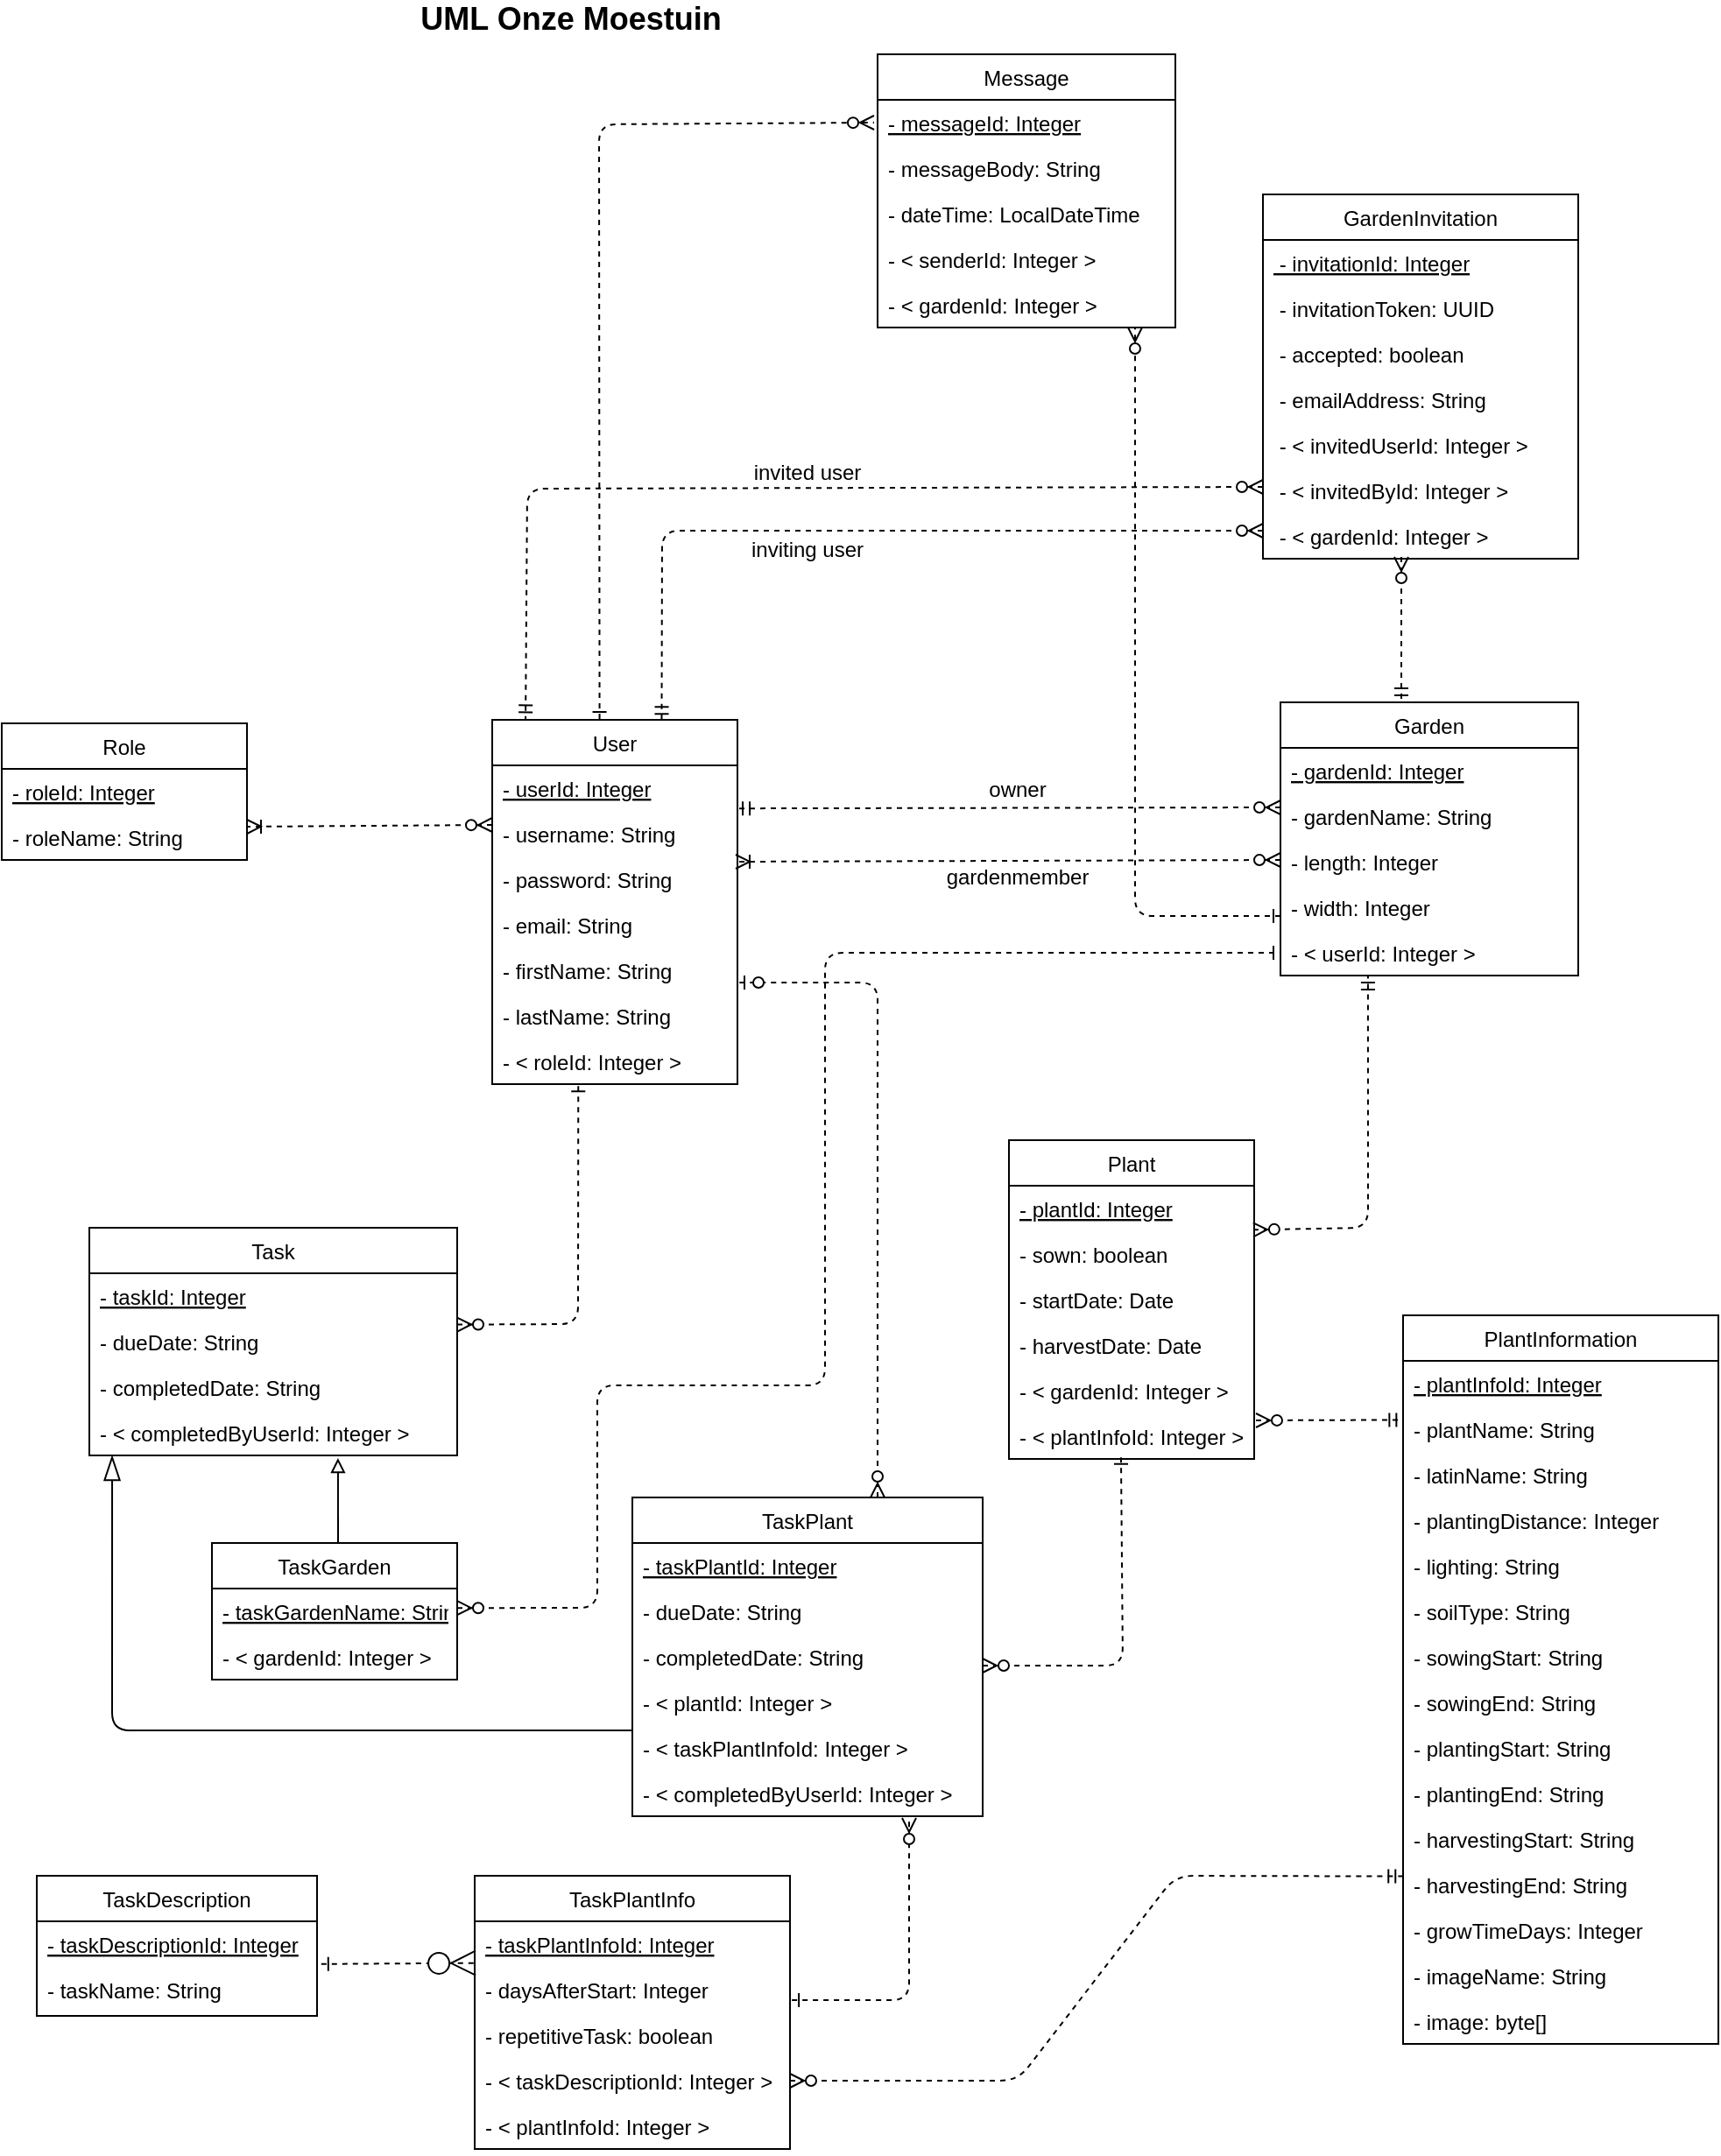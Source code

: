 <mxfile version="12.6.8" type="device"><diagram id="UogSrCtIEShTxzyLjX_1" name="Page-1"><mxGraphModel dx="2210" dy="1885" grid="1" gridSize="10" guides="1" tooltips="1" connect="1" arrows="1" fold="1" page="1" pageScale="1" pageWidth="850" pageHeight="1100" math="0" shadow="0"><root><mxCell id="0"/><mxCell id="1" parent="0"/><mxCell id="djUTZAOE7deF9iOS-QQW-1" value="User" style="swimlane;fontStyle=0;childLayout=stackLayout;horizontal=1;startSize=26;fillColor=none;horizontalStack=0;resizeParent=1;resizeParentMax=0;resizeLast=0;collapsible=1;marginBottom=0;" parent="1" vertex="1"><mxGeometry x="60" y="300" width="140" height="208" as="geometry"/></mxCell><mxCell id="djUTZAOE7deF9iOS-QQW-2" value="- userId: Integer" style="text;strokeColor=none;fillColor=none;align=left;verticalAlign=top;spacingLeft=4;spacingRight=4;overflow=hidden;rotatable=0;points=[[0,0.5],[1,0.5]];portConstraint=eastwest;fontStyle=4" parent="djUTZAOE7deF9iOS-QQW-1" vertex="1"><mxGeometry y="26" width="140" height="26" as="geometry"/></mxCell><mxCell id="djUTZAOE7deF9iOS-QQW-3" value="- username: String" style="text;strokeColor=none;fillColor=none;align=left;verticalAlign=top;spacingLeft=4;spacingRight=4;overflow=hidden;rotatable=0;points=[[0,0.5],[1,0.5]];portConstraint=eastwest;" parent="djUTZAOE7deF9iOS-QQW-1" vertex="1"><mxGeometry y="52" width="140" height="26" as="geometry"/></mxCell><mxCell id="djUTZAOE7deF9iOS-QQW-4" value="- password: String" style="text;strokeColor=none;fillColor=none;align=left;verticalAlign=top;spacingLeft=4;spacingRight=4;overflow=hidden;rotatable=0;points=[[0,0.5],[1,0.5]];portConstraint=eastwest;" parent="djUTZAOE7deF9iOS-QQW-1" vertex="1"><mxGeometry y="78" width="140" height="26" as="geometry"/></mxCell><mxCell id="3kXvqW-zchwsD1pzAPGb-5" value="- email: String" style="text;strokeColor=none;fillColor=none;align=left;verticalAlign=top;spacingLeft=4;spacingRight=4;overflow=hidden;rotatable=0;points=[[0,0.5],[1,0.5]];portConstraint=eastwest;labelBackgroundColor=none;" parent="djUTZAOE7deF9iOS-QQW-1" vertex="1"><mxGeometry y="104" width="140" height="26" as="geometry"/></mxCell><mxCell id="qppq0wnxwiq6HjnrG2Pm-5" value="- firstName: String" style="text;strokeColor=none;fillColor=none;align=left;verticalAlign=top;spacingLeft=4;spacingRight=4;overflow=hidden;rotatable=0;points=[[0,0.5],[1,0.5]];portConstraint=eastwest;labelBackgroundColor=none;" parent="djUTZAOE7deF9iOS-QQW-1" vertex="1"><mxGeometry y="130" width="140" height="26" as="geometry"/></mxCell><mxCell id="qppq0wnxwiq6HjnrG2Pm-6" value="- lastName: String" style="text;strokeColor=none;fillColor=none;align=left;verticalAlign=top;spacingLeft=4;spacingRight=4;overflow=hidden;rotatable=0;points=[[0,0.5],[1,0.5]];portConstraint=eastwest;labelBackgroundColor=none;" parent="djUTZAOE7deF9iOS-QQW-1" vertex="1"><mxGeometry y="156" width="140" height="26" as="geometry"/></mxCell><mxCell id="qppq0wnxwiq6HjnrG2Pm-29" value="- &lt; roleId: Integer &gt;" style="text;strokeColor=none;fillColor=none;align=left;verticalAlign=top;spacingLeft=4;spacingRight=4;overflow=hidden;rotatable=0;points=[[0,0.5],[1,0.5]];portConstraint=eastwest;labelBackgroundColor=none;" parent="djUTZAOE7deF9iOS-QQW-1" vertex="1"><mxGeometry y="182" width="140" height="26" as="geometry"/></mxCell><mxCell id="djUTZAOE7deF9iOS-QQW-5" value="Garden" style="swimlane;fontStyle=0;childLayout=stackLayout;horizontal=1;startSize=26;fillColor=none;horizontalStack=0;resizeParent=1;resizeParentMax=0;resizeLast=0;collapsible=1;marginBottom=0;resizeHeight=1;resizeWidth=1;" parent="1" vertex="1"><mxGeometry x="510" y="290" width="170" height="156" as="geometry"><mxRectangle x="480" y="150" width="70" height="26" as="alternateBounds"/></mxGeometry></mxCell><mxCell id="djUTZAOE7deF9iOS-QQW-6" value="- gardenId: Integer" style="text;strokeColor=none;fillColor=none;align=left;verticalAlign=top;spacingLeft=4;spacingRight=4;overflow=hidden;rotatable=0;points=[[0,0.5],[1,0.5]];portConstraint=eastwest;fontStyle=4" parent="djUTZAOE7deF9iOS-QQW-5" vertex="1"><mxGeometry y="26" width="170" height="26" as="geometry"/></mxCell><mxCell id="3kXvqW-zchwsD1pzAPGb-44" value="- gardenName: String" style="text;strokeColor=none;fillColor=none;align=left;verticalAlign=top;spacingLeft=4;spacingRight=4;overflow=hidden;rotatable=0;points=[[0,0.5],[1,0.5]];portConstraint=eastwest;" parent="djUTZAOE7deF9iOS-QQW-5" vertex="1"><mxGeometry y="52" width="170" height="26" as="geometry"/></mxCell><mxCell id="djUTZAOE7deF9iOS-QQW-7" value="- length: Integer" style="text;strokeColor=none;fillColor=none;align=left;verticalAlign=top;spacingLeft=4;spacingRight=4;overflow=hidden;rotatable=0;points=[[0,0.5],[1,0.5]];portConstraint=eastwest;" parent="djUTZAOE7deF9iOS-QQW-5" vertex="1"><mxGeometry y="78" width="170" height="26" as="geometry"/></mxCell><mxCell id="djUTZAOE7deF9iOS-QQW-23" value="- width: Integer" style="text;strokeColor=none;fillColor=none;align=left;verticalAlign=top;spacingLeft=4;spacingRight=4;overflow=hidden;rotatable=0;points=[[0,0.5],[1,0.5]];portConstraint=eastwest;" parent="djUTZAOE7deF9iOS-QQW-5" vertex="1"><mxGeometry y="104" width="170" height="26" as="geometry"/></mxCell><mxCell id="qppq0wnxwiq6HjnrG2Pm-7" value="- &lt; userId: Integer &gt;" style="text;strokeColor=none;fillColor=none;align=left;verticalAlign=top;spacingLeft=4;spacingRight=4;overflow=hidden;rotatable=0;points=[[0,0.5],[1,0.5]];portConstraint=eastwest;" parent="djUTZAOE7deF9iOS-QQW-5" vertex="1"><mxGeometry y="130" width="170" height="26" as="geometry"/></mxCell><mxCell id="djUTZAOE7deF9iOS-QQW-35" value="PlantInformation" style="swimlane;fontStyle=0;childLayout=stackLayout;horizontal=1;startSize=26;fillColor=none;horizontalStack=0;resizeParent=1;resizeParentMax=0;resizeLast=0;collapsible=1;marginBottom=0;" parent="1" vertex="1"><mxGeometry x="580" y="640" width="180" height="416" as="geometry"/></mxCell><mxCell id="djUTZAOE7deF9iOS-QQW-36" value="- plantInfoId: Integer" style="text;strokeColor=none;fillColor=none;align=left;verticalAlign=top;spacingLeft=4;spacingRight=4;overflow=hidden;rotatable=0;points=[[0,0.5],[1,0.5]];portConstraint=eastwest;fontStyle=4" parent="djUTZAOE7deF9iOS-QQW-35" vertex="1"><mxGeometry y="26" width="180" height="26" as="geometry"/></mxCell><mxCell id="3kXvqW-zchwsD1pzAPGb-3" value="- plantName: String" style="text;strokeColor=none;fillColor=none;align=left;verticalAlign=top;spacingLeft=4;spacingRight=4;overflow=hidden;rotatable=0;points=[[0,0.5],[1,0.5]];portConstraint=eastwest;" parent="djUTZAOE7deF9iOS-QQW-35" vertex="1"><mxGeometry y="52" width="180" height="26" as="geometry"/></mxCell><mxCell id="djUTZAOE7deF9iOS-QQW-37" value="- latinName: String" style="text;strokeColor=none;fillColor=none;align=left;verticalAlign=top;spacingLeft=4;spacingRight=4;overflow=hidden;rotatable=0;points=[[0,0.5],[1,0.5]];portConstraint=eastwest;" parent="djUTZAOE7deF9iOS-QQW-35" vertex="1"><mxGeometry y="78" width="180" height="26" as="geometry"/></mxCell><mxCell id="djUTZAOE7deF9iOS-QQW-38" value="- plantingDistance: Integer" style="text;strokeColor=none;fillColor=none;align=left;verticalAlign=top;spacingLeft=4;spacingRight=4;overflow=hidden;rotatable=0;points=[[0,0.5],[1,0.5]];portConstraint=eastwest;" parent="djUTZAOE7deF9iOS-QQW-35" vertex="1"><mxGeometry y="104" width="180" height="26" as="geometry"/></mxCell><mxCell id="djUTZAOE7deF9iOS-QQW-39" value="- lighting: String" style="text;strokeColor=none;fillColor=none;align=left;verticalAlign=top;spacingLeft=4;spacingRight=4;overflow=hidden;rotatable=0;points=[[0,0.5],[1,0.5]];portConstraint=eastwest;" parent="djUTZAOE7deF9iOS-QQW-35" vertex="1"><mxGeometry y="130" width="180" height="26" as="geometry"/></mxCell><mxCell id="djUTZAOE7deF9iOS-QQW-40" value="- soilType: String" style="text;strokeColor=none;fillColor=none;align=left;verticalAlign=top;spacingLeft=4;spacingRight=4;overflow=hidden;rotatable=0;points=[[0,0.5],[1,0.5]];portConstraint=eastwest;" parent="djUTZAOE7deF9iOS-QQW-35" vertex="1"><mxGeometry y="156" width="180" height="26" as="geometry"/></mxCell><mxCell id="djUTZAOE7deF9iOS-QQW-41" value="- sowingStart: String" style="text;strokeColor=none;fillColor=none;align=left;verticalAlign=top;spacingLeft=4;spacingRight=4;overflow=hidden;rotatable=0;points=[[0,0.5],[1,0.5]];portConstraint=eastwest;" parent="djUTZAOE7deF9iOS-QQW-35" vertex="1"><mxGeometry y="182" width="180" height="26" as="geometry"/></mxCell><mxCell id="djUTZAOE7deF9iOS-QQW-43" value="- sowingEnd: String" style="text;strokeColor=none;fillColor=none;align=left;verticalAlign=top;spacingLeft=4;spacingRight=4;overflow=hidden;rotatable=0;points=[[0,0.5],[1,0.5]];portConstraint=eastwest;" parent="djUTZAOE7deF9iOS-QQW-35" vertex="1"><mxGeometry y="208" width="180" height="26" as="geometry"/></mxCell><mxCell id="djUTZAOE7deF9iOS-QQW-44" value="- plantingStart: String" style="text;strokeColor=none;fillColor=none;align=left;verticalAlign=top;spacingLeft=4;spacingRight=4;overflow=hidden;rotatable=0;points=[[0,0.5],[1,0.5]];portConstraint=eastwest;" parent="djUTZAOE7deF9iOS-QQW-35" vertex="1"><mxGeometry y="234" width="180" height="26" as="geometry"/></mxCell><mxCell id="djUTZAOE7deF9iOS-QQW-45" value="- plantingEnd: String" style="text;strokeColor=none;fillColor=none;align=left;verticalAlign=top;spacingLeft=4;spacingRight=4;overflow=hidden;rotatable=0;points=[[0,0.5],[1,0.5]];portConstraint=eastwest;" parent="djUTZAOE7deF9iOS-QQW-35" vertex="1"><mxGeometry y="260" width="180" height="26" as="geometry"/></mxCell><mxCell id="djUTZAOE7deF9iOS-QQW-46" value="- harvestingStart: String" style="text;strokeColor=none;fillColor=none;align=left;verticalAlign=top;spacingLeft=4;spacingRight=4;overflow=hidden;rotatable=0;points=[[0,0.5],[1,0.5]];portConstraint=eastwest;" parent="djUTZAOE7deF9iOS-QQW-35" vertex="1"><mxGeometry y="286" width="180" height="26" as="geometry"/></mxCell><mxCell id="djUTZAOE7deF9iOS-QQW-47" value="- harvestingEnd: String" style="text;strokeColor=none;fillColor=none;align=left;verticalAlign=top;spacingLeft=4;spacingRight=4;overflow=hidden;rotatable=0;points=[[0,0.5],[1,0.5]];portConstraint=eastwest;" parent="djUTZAOE7deF9iOS-QQW-35" vertex="1"><mxGeometry y="312" width="180" height="26" as="geometry"/></mxCell><mxCell id="djUTZAOE7deF9iOS-QQW-88" value="- growTimeDays: Integer" style="text;strokeColor=none;fillColor=none;align=left;verticalAlign=top;spacingLeft=4;spacingRight=4;overflow=hidden;rotatable=0;points=[[0,0.5],[1,0.5]];portConstraint=eastwest;" parent="djUTZAOE7deF9iOS-QQW-35" vertex="1"><mxGeometry y="338" width="180" height="26" as="geometry"/></mxCell><mxCell id="djUTZAOE7deF9iOS-QQW-75" value="- imageName: String&#10;" style="text;strokeColor=none;fillColor=none;align=left;verticalAlign=top;spacingLeft=4;spacingRight=4;overflow=hidden;rotatable=0;points=[[0,0.5],[1,0.5]];portConstraint=eastwest;labelBackgroundColor=none;" parent="djUTZAOE7deF9iOS-QQW-35" vertex="1"><mxGeometry y="364" width="180" height="26" as="geometry"/></mxCell><mxCell id="qppq0wnxwiq6HjnrG2Pm-46" value="- image: byte[]&#10;" style="text;strokeColor=none;fillColor=none;align=left;verticalAlign=top;spacingLeft=4;spacingRight=4;overflow=hidden;rotatable=0;points=[[0,0.5],[1,0.5]];portConstraint=eastwest;labelBackgroundColor=none;" parent="djUTZAOE7deF9iOS-QQW-35" vertex="1"><mxGeometry y="390" width="180" height="26" as="geometry"/></mxCell><mxCell id="djUTZAOE7deF9iOS-QQW-49" value="Plant" style="swimlane;fontStyle=0;childLayout=stackLayout;horizontal=1;startSize=26;fillColor=none;horizontalStack=0;resizeParent=1;resizeParentMax=0;resizeLast=0;collapsible=1;marginBottom=0;" parent="1" vertex="1"><mxGeometry x="355" y="540" width="140" height="182" as="geometry"/></mxCell><mxCell id="djUTZAOE7deF9iOS-QQW-50" value="- plantId: Integer" style="text;strokeColor=none;fillColor=none;align=left;verticalAlign=top;spacingLeft=4;spacingRight=4;overflow=hidden;rotatable=0;points=[[0,0.5],[1,0.5]];portConstraint=eastwest;fontStyle=4" parent="djUTZAOE7deF9iOS-QQW-49" vertex="1"><mxGeometry y="26" width="140" height="26" as="geometry"/></mxCell><mxCell id="djUTZAOE7deF9iOS-QQW-55" value="- sown: boolean" style="text;strokeColor=none;fillColor=none;align=left;verticalAlign=top;spacingLeft=4;spacingRight=4;overflow=hidden;rotatable=0;points=[[0,0.5],[1,0.5]];portConstraint=eastwest;" parent="djUTZAOE7deF9iOS-QQW-49" vertex="1"><mxGeometry y="52" width="140" height="26" as="geometry"/></mxCell><mxCell id="qppq0wnxwiq6HjnrG2Pm-14" value="- startDate: Date" style="text;strokeColor=none;fillColor=none;align=left;verticalAlign=top;spacingLeft=4;spacingRight=4;overflow=hidden;rotatable=0;points=[[0,0.5],[1,0.5]];portConstraint=eastwest;" parent="djUTZAOE7deF9iOS-QQW-49" vertex="1"><mxGeometry y="78" width="140" height="26" as="geometry"/></mxCell><mxCell id="qppq0wnxwiq6HjnrG2Pm-15" value="- harvestDate: Date" style="text;strokeColor=none;fillColor=none;align=left;verticalAlign=top;spacingLeft=4;spacingRight=4;overflow=hidden;rotatable=0;points=[[0,0.5],[1,0.5]];portConstraint=eastwest;" parent="djUTZAOE7deF9iOS-QQW-49" vertex="1"><mxGeometry y="104" width="140" height="26" as="geometry"/></mxCell><mxCell id="djUTZAOE7deF9iOS-QQW-57" value="- &lt; gardenId: Integer &gt;" style="text;strokeColor=none;fillColor=none;align=left;verticalAlign=top;spacingLeft=4;spacingRight=4;overflow=hidden;rotatable=0;points=[[0,0.5],[1,0.5]];portConstraint=eastwest;" parent="djUTZAOE7deF9iOS-QQW-49" vertex="1"><mxGeometry y="130" width="140" height="26" as="geometry"/></mxCell><mxCell id="qppq0wnxwiq6HjnrG2Pm-16" value="- &lt; plantInfoId: Integer &gt;" style="text;strokeColor=none;fillColor=none;align=left;verticalAlign=top;spacingLeft=4;spacingRight=4;overflow=hidden;rotatable=0;points=[[0,0.5],[1,0.5]];portConstraint=eastwest;" parent="djUTZAOE7deF9iOS-QQW-49" vertex="1"><mxGeometry y="156" width="140" height="26" as="geometry"/></mxCell><mxCell id="djUTZAOE7deF9iOS-QQW-69" value="TaskPlant" style="swimlane;fontStyle=0;childLayout=stackLayout;horizontal=1;startSize=26;fillColor=none;horizontalStack=0;resizeParent=1;resizeParentMax=0;resizeLast=0;collapsible=1;marginBottom=0;" parent="1" vertex="1"><mxGeometry x="140" y="744" width="200" height="182" as="geometry"/></mxCell><mxCell id="djUTZAOE7deF9iOS-QQW-73" value="- taskPlantId: Integer" style="text;strokeColor=none;fillColor=none;align=left;verticalAlign=top;spacingLeft=4;spacingRight=4;overflow=hidden;rotatable=0;points=[[0,0.5],[1,0.5]];portConstraint=eastwest;fontStyle=4" parent="djUTZAOE7deF9iOS-QQW-69" vertex="1"><mxGeometry y="26" width="200" height="26" as="geometry"/></mxCell><mxCell id="3kXvqW-zchwsD1pzAPGb-43" value="- dueDate: String" style="text;strokeColor=none;fillColor=none;align=left;verticalAlign=top;spacingLeft=4;spacingRight=4;overflow=hidden;rotatable=0;points=[[0,0.5],[1,0.5]];portConstraint=eastwest;" parent="djUTZAOE7deF9iOS-QQW-69" vertex="1"><mxGeometry y="52" width="200" height="26" as="geometry"/></mxCell><mxCell id="202ROL2g0Z5YYktpvUlY-7" value="- completedDate: String" style="text;strokeColor=none;fillColor=none;align=left;verticalAlign=top;spacingLeft=4;spacingRight=4;overflow=hidden;rotatable=0;points=[[0,0.5],[1,0.5]];portConstraint=eastwest;" parent="djUTZAOE7deF9iOS-QQW-69" vertex="1"><mxGeometry y="78" width="200" height="26" as="geometry"/></mxCell><mxCell id="202ROL2g0Z5YYktpvUlY-8" value="- &lt; plantId: Integer &gt;" style="text;strokeColor=none;fillColor=none;align=left;verticalAlign=top;spacingLeft=4;spacingRight=4;overflow=hidden;rotatable=0;points=[[0,0.5],[1,0.5]];portConstraint=eastwest;" parent="djUTZAOE7deF9iOS-QQW-69" vertex="1"><mxGeometry y="104" width="200" height="26" as="geometry"/></mxCell><mxCell id="202ROL2g0Z5YYktpvUlY-10" value="- &lt; taskPlantInfoId: Integer &gt;" style="text;strokeColor=none;fillColor=none;align=left;verticalAlign=top;spacingLeft=4;spacingRight=4;overflow=hidden;rotatable=0;points=[[0,0.5],[1,0.5]];portConstraint=eastwest;" parent="djUTZAOE7deF9iOS-QQW-69" vertex="1"><mxGeometry y="130" width="200" height="26" as="geometry"/></mxCell><mxCell id="qppq0wnxwiq6HjnrG2Pm-17" value="- &lt; completedByUserId: Integer &gt;" style="text;strokeColor=none;fillColor=none;align=left;verticalAlign=top;spacingLeft=4;spacingRight=4;overflow=hidden;rotatable=0;points=[[0,0.5],[1,0.5]];portConstraint=eastwest;" parent="djUTZAOE7deF9iOS-QQW-69" vertex="1"><mxGeometry y="156" width="200" height="26" as="geometry"/></mxCell><mxCell id="3kXvqW-zchwsD1pzAPGb-6" value="TaskPlantInfo" style="swimlane;fontStyle=0;childLayout=stackLayout;horizontal=1;startSize=26;fillColor=none;horizontalStack=0;resizeParent=1;resizeParentMax=0;resizeLast=0;collapsible=1;marginBottom=0;labelBackgroundColor=none;" parent="1" vertex="1"><mxGeometry x="50" y="960" width="180" height="156" as="geometry"/></mxCell><mxCell id="3kXvqW-zchwsD1pzAPGb-8" value="- taskPlantInfoId: Integer" style="text;strokeColor=none;fillColor=none;align=left;verticalAlign=top;spacingLeft=4;spacingRight=4;overflow=hidden;rotatable=0;points=[[0,0.5],[1,0.5]];portConstraint=eastwest;fontStyle=4" parent="3kXvqW-zchwsD1pzAPGb-6" vertex="1"><mxGeometry y="26" width="180" height="26" as="geometry"/></mxCell><mxCell id="202ROL2g0Z5YYktpvUlY-2" value="- daysAfterStart: Integer" style="text;strokeColor=none;fillColor=none;align=left;verticalAlign=top;spacingLeft=4;spacingRight=4;overflow=hidden;rotatable=0;points=[[0,0.5],[1,0.5]];portConstraint=eastwest;" parent="3kXvqW-zchwsD1pzAPGb-6" vertex="1"><mxGeometry y="52" width="180" height="26" as="geometry"/></mxCell><mxCell id="202ROL2g0Z5YYktpvUlY-3" value="- repetitiveTask: boolean" style="text;strokeColor=none;fillColor=none;align=left;verticalAlign=top;spacingLeft=4;spacingRight=4;overflow=hidden;rotatable=0;points=[[0,0.5],[1,0.5]];portConstraint=eastwest;" parent="3kXvqW-zchwsD1pzAPGb-6" vertex="1"><mxGeometry y="78" width="180" height="26" as="geometry"/></mxCell><mxCell id="202ROL2g0Z5YYktpvUlY-13" value="- &lt; taskDescriptionId: Integer &gt;" style="text;strokeColor=none;fillColor=none;align=left;verticalAlign=top;spacingLeft=4;spacingRight=4;overflow=hidden;rotatable=0;points=[[0,0.5],[1,0.5]];portConstraint=eastwest;" parent="3kXvqW-zchwsD1pzAPGb-6" vertex="1"><mxGeometry y="104" width="180" height="26" as="geometry"/></mxCell><mxCell id="qppq0wnxwiq6HjnrG2Pm-19" value="- &lt; plantInfoId: Integer &gt;" style="text;strokeColor=none;fillColor=none;align=left;verticalAlign=top;spacingLeft=4;spacingRight=4;overflow=hidden;rotatable=0;points=[[0,0.5],[1,0.5]];portConstraint=eastwest;" parent="3kXvqW-zchwsD1pzAPGb-6" vertex="1"><mxGeometry y="130" width="180" height="26" as="geometry"/></mxCell><mxCell id="3kXvqW-zchwsD1pzAPGb-18" value="" style="fontSize=12;html=1;endArrow=ERoneToMany;startArrow=ERzeroToMany;exitX=0;exitY=0.5;exitDx=0;exitDy=0;dashed=1;" parent="1" edge="1"><mxGeometry width="100" height="100" relative="1" as="geometry"><mxPoint x="510" y="380" as="sourcePoint"/><mxPoint x="199" y="381" as="targetPoint"/></mxGeometry></mxCell><mxCell id="3kXvqW-zchwsD1pzAPGb-27" value="" style="fontSize=12;html=1;endArrow=ERmandOne;dashed=1;startArrow=ERzeroToMany;startFill=1;entryX=0.001;entryY=0.297;entryDx=0;entryDy=0;entryPerimeter=0;" parent="1" edge="1"><mxGeometry width="100" height="100" relative="1" as="geometry"><mxPoint x="496" y="700" as="sourcePoint"/><mxPoint x="580.18" y="699.722" as="targetPoint"/></mxGeometry></mxCell><mxCell id="3kXvqW-zchwsD1pzAPGb-30" value="" style="fontSize=12;html=1;endArrow=ERmandOne;exitX=1;exitY=0.5;exitDx=0;exitDy=0;dashed=1;startArrow=ERzeroToMany;startFill=1;entryX=-0.002;entryY=0.319;entryDx=0;entryDy=0;entryPerimeter=0;" parent="1" target="djUTZAOE7deF9iOS-QQW-47" edge="1"><mxGeometry width="100" height="100" relative="1" as="geometry"><mxPoint x="230" y="1077" as="sourcePoint"/><mxPoint x="570" y="960" as="targetPoint"/><Array as="points"><mxPoint x="360" y="1077"/><mxPoint x="450" y="960"/></Array></mxGeometry></mxCell><mxCell id="3kXvqW-zchwsD1pzAPGb-32" value="" style="fontSize=12;html=1;endArrow=ERone;endFill=0;dashed=1;startArrow=ERzeroToMany;startFill=1;entryX=0.457;entryY=0.956;entryDx=0;entryDy=0;entryPerimeter=0;" parent="1" target="qppq0wnxwiq6HjnrG2Pm-16" edge="1"><mxGeometry width="100" height="100" relative="1" as="geometry"><mxPoint x="340" y="840" as="sourcePoint"/><mxPoint x="420" y="730" as="targetPoint"/><Array as="points"><mxPoint x="420" y="840"/></Array></mxGeometry></mxCell><mxCell id="3kXvqW-zchwsD1pzAPGb-33" value="Task" style="swimlane;fontStyle=0;childLayout=stackLayout;horizontal=1;startSize=26;fillColor=none;horizontalStack=0;resizeParent=1;resizeParentMax=0;resizeLast=0;collapsible=1;marginBottom=0;labelBackgroundColor=none;" parent="1" vertex="1"><mxGeometry x="-170" y="590" width="210" height="130" as="geometry"/></mxCell><mxCell id="3kXvqW-zchwsD1pzAPGb-34" value="- taskId: Integer" style="text;strokeColor=none;fillColor=none;align=left;verticalAlign=top;spacingLeft=4;spacingRight=4;overflow=hidden;rotatable=0;points=[[0,0.5],[1,0.5]];portConstraint=eastwest;fontStyle=4" parent="3kXvqW-zchwsD1pzAPGb-33" vertex="1"><mxGeometry y="26" width="210" height="26" as="geometry"/></mxCell><mxCell id="3kXvqW-zchwsD1pzAPGb-35" value="- dueDate: String" style="text;strokeColor=none;fillColor=none;align=left;verticalAlign=top;spacingLeft=4;spacingRight=4;overflow=hidden;rotatable=0;points=[[0,0.5],[1,0.5]];portConstraint=eastwest;" parent="3kXvqW-zchwsD1pzAPGb-33" vertex="1"><mxGeometry y="52" width="210" height="26" as="geometry"/></mxCell><mxCell id="qppq0wnxwiq6HjnrG2Pm-42" value="- completedDate: String" style="text;strokeColor=none;fillColor=none;align=left;verticalAlign=top;spacingLeft=4;spacingRight=4;overflow=hidden;rotatable=0;points=[[0,0.5],[1,0.5]];portConstraint=eastwest;" parent="3kXvqW-zchwsD1pzAPGb-33" vertex="1"><mxGeometry y="78" width="210" height="26" as="geometry"/></mxCell><mxCell id="qppq0wnxwiq6HjnrG2Pm-44" value="- &lt; completedByUserId: Integer &gt;" style="text;strokeColor=none;fillColor=none;align=left;verticalAlign=top;spacingLeft=4;spacingRight=4;overflow=hidden;rotatable=0;points=[[0,0.5],[1,0.5]];portConstraint=eastwest;" parent="3kXvqW-zchwsD1pzAPGb-33" vertex="1"><mxGeometry y="104" width="210" height="26" as="geometry"/></mxCell><mxCell id="3kXvqW-zchwsD1pzAPGb-40" value="&lt;b style=&quot;font-size: 18px;&quot;&gt;UML Onze Moestuin&lt;/b&gt;" style="text;html=1;strokeColor=none;fillColor=none;align=center;verticalAlign=middle;whiteSpace=wrap;rounded=0;labelBackgroundColor=none;fontSize=18;" parent="1" vertex="1"><mxGeometry x="-40" y="-110" width="290" height="20" as="geometry"/></mxCell><mxCell id="202ROL2g0Z5YYktpvUlY-12" value="" style="fontSize=12;html=1;endArrow=ERzeroToMany;startArrow=ERone;dashed=1;exitX=1.017;exitY=-0.154;exitDx=0;exitDy=0;exitPerimeter=0;startFill=0;" parent="1" edge="1"><mxGeometry width="100" height="100" relative="1" as="geometry"><mxPoint x="231.06" y="1030.996" as="sourcePoint"/><mxPoint x="298" y="927" as="targetPoint"/><Array as="points"><mxPoint x="298" y="1031"/></Array></mxGeometry></mxCell><mxCell id="YOwr9WRY-ptLIcyEz-L3-1" value="GardenInvitation" style="swimlane;fontStyle=0;childLayout=stackLayout;horizontal=1;startSize=26;fillColor=none;horizontalStack=0;resizeParent=1;resizeParentMax=0;resizeLast=0;collapsible=1;marginBottom=0;" parent="1" vertex="1"><mxGeometry x="500" width="180" height="208" as="geometry"/></mxCell><mxCell id="YOwr9WRY-ptLIcyEz-L3-2" value=" - invitationId: Integer" style="text;strokeColor=none;fillColor=none;align=left;verticalAlign=top;spacingLeft=4;spacingRight=4;overflow=hidden;rotatable=0;points=[[0,0.5],[1,0.5]];portConstraint=eastwest;fontStyle=4" parent="YOwr9WRY-ptLIcyEz-L3-1" vertex="1"><mxGeometry y="26" width="180" height="26" as="geometry"/></mxCell><mxCell id="YDl4qql3Bpwbh7ETJHwB-7" value=" - invitationToken: UUID" style="text;strokeColor=none;fillColor=none;align=left;verticalAlign=top;spacingLeft=4;spacingRight=4;overflow=hidden;rotatable=0;points=[[0,0.5],[1,0.5]];portConstraint=eastwest;" parent="YOwr9WRY-ptLIcyEz-L3-1" vertex="1"><mxGeometry y="52" width="180" height="26" as="geometry"/></mxCell><mxCell id="YOwr9WRY-ptLIcyEz-L3-3" value=" - accepted: boolean" style="text;strokeColor=none;fillColor=none;align=left;verticalAlign=top;spacingLeft=4;spacingRight=4;overflow=hidden;rotatable=0;points=[[0,0.5],[1,0.5]];portConstraint=eastwest;" parent="YOwr9WRY-ptLIcyEz-L3-1" vertex="1"><mxGeometry y="78" width="180" height="26" as="geometry"/></mxCell><mxCell id="YOwr9WRY-ptLIcyEz-L3-4" value=" - emailAddress: String" style="text;strokeColor=none;fillColor=none;align=left;verticalAlign=top;spacingLeft=4;spacingRight=4;overflow=hidden;rotatable=0;points=[[0,0.5],[1,0.5]];portConstraint=eastwest;" parent="YOwr9WRY-ptLIcyEz-L3-1" vertex="1"><mxGeometry y="104" width="180" height="26" as="geometry"/></mxCell><mxCell id="YOwr9WRY-ptLIcyEz-L3-5" value=" - &lt; invitedUserId: Integer &gt;" style="text;strokeColor=none;fillColor=none;align=left;verticalAlign=top;spacingLeft=4;spacingRight=4;overflow=hidden;rotatable=0;points=[[0,0.5],[1,0.5]];portConstraint=eastwest;" parent="YOwr9WRY-ptLIcyEz-L3-1" vertex="1"><mxGeometry y="130" width="180" height="26" as="geometry"/></mxCell><mxCell id="YOwr9WRY-ptLIcyEz-L3-6" value=" - &lt; invitedById: Integer &gt;" style="text;strokeColor=none;fillColor=none;align=left;verticalAlign=top;spacingLeft=4;spacingRight=4;overflow=hidden;rotatable=0;points=[[0,0.5],[1,0.5]];portConstraint=eastwest;" parent="YOwr9WRY-ptLIcyEz-L3-1" vertex="1"><mxGeometry y="156" width="180" height="26" as="geometry"/></mxCell><mxCell id="YOwr9WRY-ptLIcyEz-L3-7" value=" - &lt; gardenId: Integer &gt;" style="text;strokeColor=none;fillColor=none;align=left;verticalAlign=top;spacingLeft=4;spacingRight=4;overflow=hidden;rotatable=0;points=[[0,0.5],[1,0.5]];portConstraint=eastwest;" parent="YOwr9WRY-ptLIcyEz-L3-1" vertex="1"><mxGeometry y="182" width="180" height="26" as="geometry"/></mxCell><mxCell id="YOwr9WRY-ptLIcyEz-L3-8" value="" style="fontSize=12;html=1;endArrow=ERmandOne;dashed=1;startArrow=ERzeroToMany;startFill=1;entryX=0.691;entryY=0.008;entryDx=0;entryDy=0;entryPerimeter=0;" parent="1" edge="1"><mxGeometry width="100" height="100" relative="1" as="geometry"><mxPoint x="500" y="192" as="sourcePoint"/><mxPoint x="156.74" y="300.664" as="targetPoint"/><Array as="points"><mxPoint x="157" y="192"/></Array></mxGeometry></mxCell><mxCell id="phoCnEdtSvXrXIgbBBjo-1" value="" style="fontSize=12;html=1;endArrow=ERmandOne;dashed=1;startArrow=ERzeroToMany;startFill=1;exitX=0;exitY=0.5;exitDx=0;exitDy=0;entryX=0.136;entryY=0.008;entryDx=0;entryDy=0;entryPerimeter=0;" parent="1" edge="1"><mxGeometry width="100" height="100" relative="1" as="geometry"><mxPoint x="500" y="167" as="sourcePoint"/><mxPoint x="79.04" y="299.664" as="targetPoint"/><Array as="points"><mxPoint x="80" y="168"/></Array></mxGeometry></mxCell><mxCell id="phoCnEdtSvXrXIgbBBjo-2" value="" style="fontSize=12;html=1;endArrow=ERmandOne;dashed=1;startArrow=ERzeroToMany;startFill=1;" parent="1" edge="1"><mxGeometry width="100" height="100" relative="1" as="geometry"><mxPoint x="579" y="207" as="sourcePoint"/><mxPoint x="579" y="290" as="targetPoint"/><Array as="points"/></mxGeometry></mxCell><mxCell id="Ym63QYHViJFPp8wTSiql-1" value="" style="fontSize=12;html=1;endArrow=ERzeroToOne;dashed=1;startArrow=ERzeroToMany;startFill=1;endFill=1;entryX=1;entryY=0.769;entryDx=0;entryDy=0;entryPerimeter=0;" parent="1" target="qppq0wnxwiq6HjnrG2Pm-5" edge="1"><mxGeometry width="100" height="100" relative="1" as="geometry"><mxPoint x="280" y="744" as="sourcePoint"/><mxPoint x="280" y="511" as="targetPoint"/><Array as="points"><mxPoint x="280" y="450"/></Array></mxGeometry></mxCell><mxCell id="YDl4qql3Bpwbh7ETJHwB-1" value="inviting user" style="text;html=1;strokeColor=none;fillColor=none;align=center;verticalAlign=middle;whiteSpace=wrap;rounded=0;" parent="1" vertex="1"><mxGeometry x="200" y="193" width="80" height="20" as="geometry"/></mxCell><mxCell id="YDl4qql3Bpwbh7ETJHwB-2" value="invited user" style="text;html=1;strokeColor=none;fillColor=none;align=center;verticalAlign=middle;whiteSpace=wrap;rounded=0;" parent="1" vertex="1"><mxGeometry x="200" y="149" width="80" height="20" as="geometry"/></mxCell><mxCell id="YDl4qql3Bpwbh7ETJHwB-4" style="edgeStyle=orthogonalEdgeStyle;rounded=0;orthogonalLoop=1;jettySize=auto;html=1;exitX=0.5;exitY=1;exitDx=0;exitDy=0;" parent="1" source="YDl4qql3Bpwbh7ETJHwB-2" target="YDl4qql3Bpwbh7ETJHwB-2" edge="1"><mxGeometry relative="1" as="geometry"/></mxCell><mxCell id="qppq0wnxwiq6HjnrG2Pm-1" value="" style="fontSize=12;html=1;endArrow=ERmandOne;startArrow=ERzeroToMany;exitX=0;exitY=0.5;exitDx=0;exitDy=0;dashed=1;entryX=0.993;entryY=0.138;entryDx=0;entryDy=0;entryPerimeter=0;startFill=1;endFill=0;" parent="1" edge="1"><mxGeometry width="100" height="100" relative="1" as="geometry"><mxPoint x="510" y="350" as="sourcePoint"/><mxPoint x="199.02" y="350.588" as="targetPoint"/></mxGeometry></mxCell><mxCell id="qppq0wnxwiq6HjnrG2Pm-3" value="owner" style="text;html=1;strokeColor=none;fillColor=none;align=center;verticalAlign=middle;whiteSpace=wrap;rounded=0;" parent="1" vertex="1"><mxGeometry x="320" y="330" width="80" height="20" as="geometry"/></mxCell><mxCell id="qppq0wnxwiq6HjnrG2Pm-4" value="&lt;div&gt;gardenmember&lt;/div&gt;" style="text;html=1;strokeColor=none;fillColor=none;align=center;verticalAlign=middle;whiteSpace=wrap;rounded=0;" parent="1" vertex="1"><mxGeometry x="320" y="380" width="80" height="20" as="geometry"/></mxCell><mxCell id="qppq0wnxwiq6HjnrG2Pm-8" value="" style="fontSize=12;html=1;endArrow=ERmandOne;endFill=0;dashed=1;entryX=0.464;entryY=1;entryDx=0;entryDy=0;entryPerimeter=0;startArrow=ERzeroToMany;startFill=1;exitX=0.996;exitY=-0.033;exitDx=0;exitDy=0;exitPerimeter=0;" parent="1" edge="1"><mxGeometry width="100" height="100" relative="1" as="geometry"><mxPoint x="494.44" y="591.142" as="sourcePoint"/><mxPoint x="559.96" y="446" as="targetPoint"/><Array as="points"><mxPoint x="560" y="590"/></Array></mxGeometry></mxCell><mxCell id="qppq0wnxwiq6HjnrG2Pm-22" value="Role" style="swimlane;fontStyle=0;childLayout=stackLayout;horizontal=1;startSize=26;fillColor=none;horizontalStack=0;resizeParent=1;resizeParentMax=0;resizeLast=0;collapsible=1;marginBottom=0;" parent="1" vertex="1"><mxGeometry x="-220" y="302" width="140" height="78" as="geometry"/></mxCell><mxCell id="qppq0wnxwiq6HjnrG2Pm-23" value="- roleId: Integer" style="text;strokeColor=none;fillColor=none;align=left;verticalAlign=top;spacingLeft=4;spacingRight=4;overflow=hidden;rotatable=0;points=[[0,0.5],[1,0.5]];portConstraint=eastwest;fontStyle=4" parent="qppq0wnxwiq6HjnrG2Pm-22" vertex="1"><mxGeometry y="26" width="140" height="26" as="geometry"/></mxCell><mxCell id="qppq0wnxwiq6HjnrG2Pm-24" value="- roleName: String" style="text;strokeColor=none;fillColor=none;align=left;verticalAlign=top;spacingLeft=4;spacingRight=4;overflow=hidden;rotatable=0;points=[[0,0.5],[1,0.5]];portConstraint=eastwest;" parent="qppq0wnxwiq6HjnrG2Pm-22" vertex="1"><mxGeometry y="52" width="140" height="26" as="geometry"/></mxCell><mxCell id="qppq0wnxwiq6HjnrG2Pm-30" value="" style="fontSize=12;html=1;endArrow=ERoneToMany;startArrow=ERzeroToMany;exitX=0;exitY=0.5;exitDx=0;exitDy=0;dashed=1;endFill=0;" parent="1" edge="1"><mxGeometry width="100" height="100" relative="1" as="geometry"><mxPoint x="60" y="360" as="sourcePoint"/><mxPoint x="-80" y="361" as="targetPoint"/></mxGeometry></mxCell><mxCell id="qppq0wnxwiq6HjnrG2Pm-32" value="Message" style="swimlane;fontStyle=0;childLayout=stackLayout;horizontal=1;startSize=26;fillColor=none;horizontalStack=0;resizeParent=1;resizeParentMax=0;resizeLast=0;collapsible=1;marginBottom=0;resizeHeight=1;resizeWidth=1;" parent="1" vertex="1"><mxGeometry x="280" y="-80" width="170" height="156" as="geometry"><mxRectangle x="480" y="150" width="70" height="26" as="alternateBounds"/></mxGeometry></mxCell><mxCell id="qppq0wnxwiq6HjnrG2Pm-33" value="- messageId: Integer" style="text;strokeColor=none;fillColor=none;align=left;verticalAlign=top;spacingLeft=4;spacingRight=4;overflow=hidden;rotatable=0;points=[[0,0.5],[1,0.5]];portConstraint=eastwest;fontStyle=4" parent="qppq0wnxwiq6HjnrG2Pm-32" vertex="1"><mxGeometry y="26" width="170" height="26" as="geometry"/></mxCell><mxCell id="qppq0wnxwiq6HjnrG2Pm-34" value="- messageBody: String" style="text;strokeColor=none;fillColor=none;align=left;verticalAlign=top;spacingLeft=4;spacingRight=4;overflow=hidden;rotatable=0;points=[[0,0.5],[1,0.5]];portConstraint=eastwest;" parent="qppq0wnxwiq6HjnrG2Pm-32" vertex="1"><mxGeometry y="52" width="170" height="26" as="geometry"/></mxCell><mxCell id="qppq0wnxwiq6HjnrG2Pm-35" value="- dateTime: LocalDateTime" style="text;strokeColor=none;fillColor=none;align=left;verticalAlign=top;spacingLeft=4;spacingRight=4;overflow=hidden;rotatable=0;points=[[0,0.5],[1,0.5]];portConstraint=eastwest;" parent="qppq0wnxwiq6HjnrG2Pm-32" vertex="1"><mxGeometry y="78" width="170" height="26" as="geometry"/></mxCell><mxCell id="qppq0wnxwiq6HjnrG2Pm-36" value="- &lt; senderId: Integer &gt;" style="text;strokeColor=none;fillColor=none;align=left;verticalAlign=top;spacingLeft=4;spacingRight=4;overflow=hidden;rotatable=0;points=[[0,0.5],[1,0.5]];portConstraint=eastwest;" parent="qppq0wnxwiq6HjnrG2Pm-32" vertex="1"><mxGeometry y="104" width="170" height="26" as="geometry"/></mxCell><mxCell id="qppq0wnxwiq6HjnrG2Pm-41" value="- &lt; gardenId: Integer &gt;" style="text;strokeColor=none;fillColor=none;align=left;verticalAlign=top;spacingLeft=4;spacingRight=4;overflow=hidden;rotatable=0;points=[[0,0.5],[1,0.5]];portConstraint=eastwest;" parent="qppq0wnxwiq6HjnrG2Pm-32" vertex="1"><mxGeometry y="130" width="170" height="26" as="geometry"/></mxCell><mxCell id="qppq0wnxwiq6HjnrG2Pm-38" value="" style="fontSize=12;html=1;endArrow=ERzeroToMany;endFill=1;dashed=1;startArrow=ERone;startFill=0;exitX=0.452;exitY=-0.017;exitDx=0;exitDy=0;exitPerimeter=0;entryX=0;entryY=0.5;entryDx=0;entryDy=0;" parent="1" edge="1"><mxGeometry width="100" height="100" relative="1" as="geometry"><mxPoint x="121.28" y="299.464" as="sourcePoint"/><mxPoint x="278" y="-41" as="targetPoint"/><Array as="points"><mxPoint x="121" y="-40"/></Array></mxGeometry></mxCell><mxCell id="qppq0wnxwiq6HjnrG2Pm-39" value="" style="fontSize=12;html=1;endArrow=ERzeroToMany;endFill=1;dashed=1;startArrow=ERone;startFill=0;" parent="1" edge="1"><mxGeometry width="100" height="100" relative="1" as="geometry"><mxPoint x="510" y="412" as="sourcePoint"/><mxPoint x="427" y="76" as="targetPoint"/><Array as="points"><mxPoint x="427" y="412"/></Array></mxGeometry></mxCell><mxCell id="qppq0wnxwiq6HjnrG2Pm-43" value="" style="fontSize=12;html=1;endArrow=ERone;dashed=1;startArrow=ERzeroToMany;startFill=1;entryX=0.351;entryY=1.199;entryDx=0;entryDy=0;entryPerimeter=0;endFill=0;" parent="1" edge="1"><mxGeometry width="100" height="100" relative="1" as="geometry"><mxPoint x="40" y="645.28" as="sourcePoint"/><mxPoint x="109.14" y="508.174" as="targetPoint"/><Array as="points"><mxPoint x="109" y="645"/></Array></mxGeometry></mxCell><mxCell id="qppq0wnxwiq6HjnrG2Pm-47" value="TaskGarden" style="swimlane;fontStyle=0;childLayout=stackLayout;horizontal=1;startSize=26;fillColor=none;horizontalStack=0;resizeParent=1;resizeParentMax=0;resizeLast=0;collapsible=1;marginBottom=0;labelBackgroundColor=none;" parent="1" vertex="1"><mxGeometry x="-100" y="770" width="140" height="78" as="geometry"/></mxCell><mxCell id="qppq0wnxwiq6HjnrG2Pm-48" value="- taskGardenName: String" style="text;strokeColor=none;fillColor=none;align=left;verticalAlign=top;spacingLeft=4;spacingRight=4;overflow=hidden;rotatable=0;points=[[0,0.5],[1,0.5]];portConstraint=eastwest;fontStyle=4" parent="qppq0wnxwiq6HjnrG2Pm-47" vertex="1"><mxGeometry y="26" width="140" height="26" as="geometry"/></mxCell><mxCell id="qppq0wnxwiq6HjnrG2Pm-53" value="- &lt; gardenId: Integer &gt;" style="text;strokeColor=none;fillColor=none;align=left;verticalAlign=top;spacingLeft=4;spacingRight=4;overflow=hidden;rotatable=0;points=[[0,0.5],[1,0.5]];portConstraint=eastwest;fontStyle=0" parent="qppq0wnxwiq6HjnrG2Pm-47" vertex="1"><mxGeometry y="52" width="140" height="26" as="geometry"/></mxCell><mxCell id="qppq0wnxwiq6HjnrG2Pm-52" value="" style="fontSize=12;html=1;endArrow=ERone;dashed=1;startArrow=ERzeroToMany;startFill=1;endFill=0;entryX=0;entryY=0.5;entryDx=0;entryDy=0;" parent="1" target="qppq0wnxwiq6HjnrG2Pm-7" edge="1"><mxGeometry width="100" height="100" relative="1" as="geometry"><mxPoint x="40" y="807.11" as="sourcePoint"/><mxPoint x="250" y="420" as="targetPoint"/><Array as="points"><mxPoint x="120" y="807"/><mxPoint x="120" y="680"/><mxPoint x="250" y="680"/><mxPoint x="250" y="433"/></Array></mxGeometry></mxCell><mxCell id="qppq0wnxwiq6HjnrG2Pm-55" value="" style="endArrow=block;html=1;strokeColor=#000000;endFill=0;entryX=0.676;entryY=1.06;entryDx=0;entryDy=0;entryPerimeter=0;" parent="1" target="qppq0wnxwiq6HjnrG2Pm-44" edge="1"><mxGeometry width="50" height="50" relative="1" as="geometry"><mxPoint x="-28" y="770" as="sourcePoint"/><mxPoint x="-30" y="719" as="targetPoint"/></mxGeometry></mxCell><mxCell id="MgIC6f4DAIFXXu868ZMt-4" value="" style="endArrow=blockThin;endFill=0;endSize=12;html=1;exitX=0;exitY=0.115;exitDx=0;exitDy=0;entryX=0.062;entryY=1;entryDx=0;entryDy=0;entryPerimeter=0;exitPerimeter=0;" edge="1" parent="1" source="202ROL2g0Z5YYktpvUlY-10" target="qppq0wnxwiq6HjnrG2Pm-44"><mxGeometry width="160" relative="1" as="geometry"><mxPoint x="-200" y="950" as="sourcePoint"/><mxPoint x="-40" y="950" as="targetPoint"/><Array as="points"><mxPoint x="-157" y="877"/></Array></mxGeometry></mxCell><mxCell id="MgIC6f4DAIFXXu868ZMt-5" value="TaskDescription" style="swimlane;fontStyle=0;childLayout=stackLayout;horizontal=1;startSize=26;fillColor=none;horizontalStack=0;resizeParent=1;resizeParentMax=0;resizeLast=0;collapsible=1;marginBottom=0;labelBackgroundColor=none;" vertex="1" parent="1"><mxGeometry x="-200" y="960" width="160" height="80" as="geometry"/></mxCell><mxCell id="MgIC6f4DAIFXXu868ZMt-6" value="- taskDescriptionId: Integer" style="text;strokeColor=none;fillColor=none;align=left;verticalAlign=top;spacingLeft=4;spacingRight=4;overflow=hidden;rotatable=0;points=[[0,0.5],[1,0.5]];portConstraint=eastwest;fontStyle=4" vertex="1" parent="MgIC6f4DAIFXXu868ZMt-5"><mxGeometry y="26" width="160" height="26" as="geometry"/></mxCell><mxCell id="MgIC6f4DAIFXXu868ZMt-8" value="- taskName: String" style="text;strokeColor=none;fillColor=none;align=left;verticalAlign=top;spacingLeft=4;spacingRight=4;overflow=hidden;rotatable=0;points=[[0,0.5],[1,0.5]];portConstraint=eastwest;" vertex="1" parent="MgIC6f4DAIFXXu868ZMt-5"><mxGeometry y="52" width="160" height="28" as="geometry"/></mxCell><mxCell id="MgIC6f4DAIFXXu868ZMt-10" value="" style="endArrow=ERzeroToMany;dashed=1;endFill=1;endSize=12;html=1;exitX=1.015;exitY=-0.057;exitDx=0;exitDy=0;exitPerimeter=0;entryX=0.003;entryY=0.916;entryDx=0;entryDy=0;entryPerimeter=0;startArrow=ERone;startFill=0;" edge="1" parent="1" source="MgIC6f4DAIFXXu868ZMt-8" target="3kXvqW-zchwsD1pzAPGb-8"><mxGeometry width="160" relative="1" as="geometry"><mxPoint x="-90" y="1010" as="sourcePoint"/><mxPoint x="70" y="1010" as="targetPoint"/></mxGeometry></mxCell></root></mxGraphModel></diagram></mxfile>